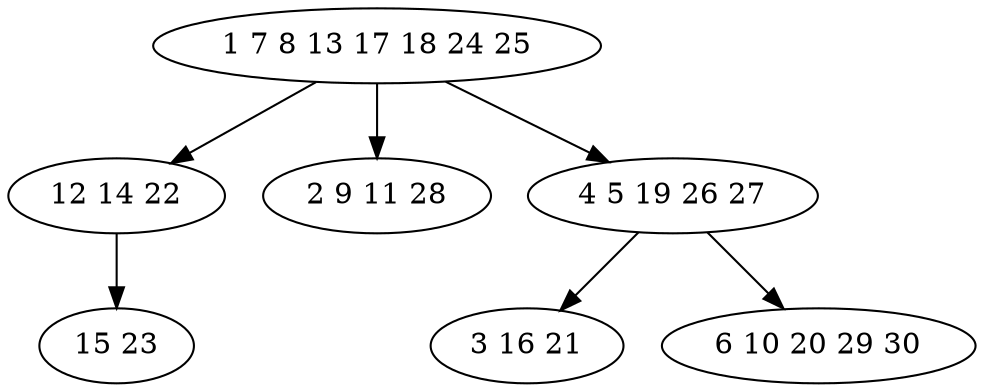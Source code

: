 digraph true_tree {
	"0" -> "1"
	"0" -> "2"
	"0" -> "3"
	"3" -> "4"
	"3" -> "5"
	"1" -> "6"
	"0" [label="1 7 8 13 17 18 24 25"];
	"1" [label="12 14 22"];
	"2" [label="2 9 11 28"];
	"3" [label="4 5 19 26 27"];
	"4" [label="3 16 21"];
	"5" [label="6 10 20 29 30"];
	"6" [label="15 23"];
}

